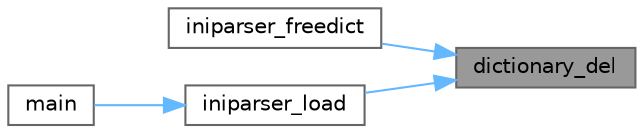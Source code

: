digraph "dictionary_del"
{
 // LATEX_PDF_SIZE
  bgcolor="transparent";
  edge [fontname=Helvetica,fontsize=10,labelfontname=Helvetica,labelfontsize=10];
  node [fontname=Helvetica,fontsize=10,shape=box,height=0.2,width=0.4];
  rankdir="RL";
  Node1 [label="dictionary_del",height=0.2,width=0.4,color="gray40", fillcolor="grey60", style="filled", fontcolor="black",tooltip="Delete a dictionary object"];
  Node1 -> Node2 [dir="back",color="steelblue1",style="solid"];
  Node2 [label="iniparser_freedict",height=0.2,width=0.4,color="grey40", fillcolor="white", style="filled",URL="$iniparser_8c.html#a90549ee518523921886b74454ff872eb",tooltip="Free all memory associated to an ini dictionary"];
  Node1 -> Node3 [dir="back",color="steelblue1",style="solid"];
  Node3 [label="iniparser_load",height=0.2,width=0.4,color="grey40", fillcolor="white", style="filled",URL="$iniparser_8c.html#a02413e09375214ee412af319e3a81f3c",tooltip="Parse an ini file and return an allocated dictionary object"];
  Node3 -> Node4 [dir="back",color="steelblue1",style="solid"];
  Node4 [label="main",height=0.2,width=0.4,color="grey40", fillcolor="white", style="filled",URL="$test_8c.html#a3c04138a5bfe5d72780bb7e82a18e627",tooltip="主函数"];
}

